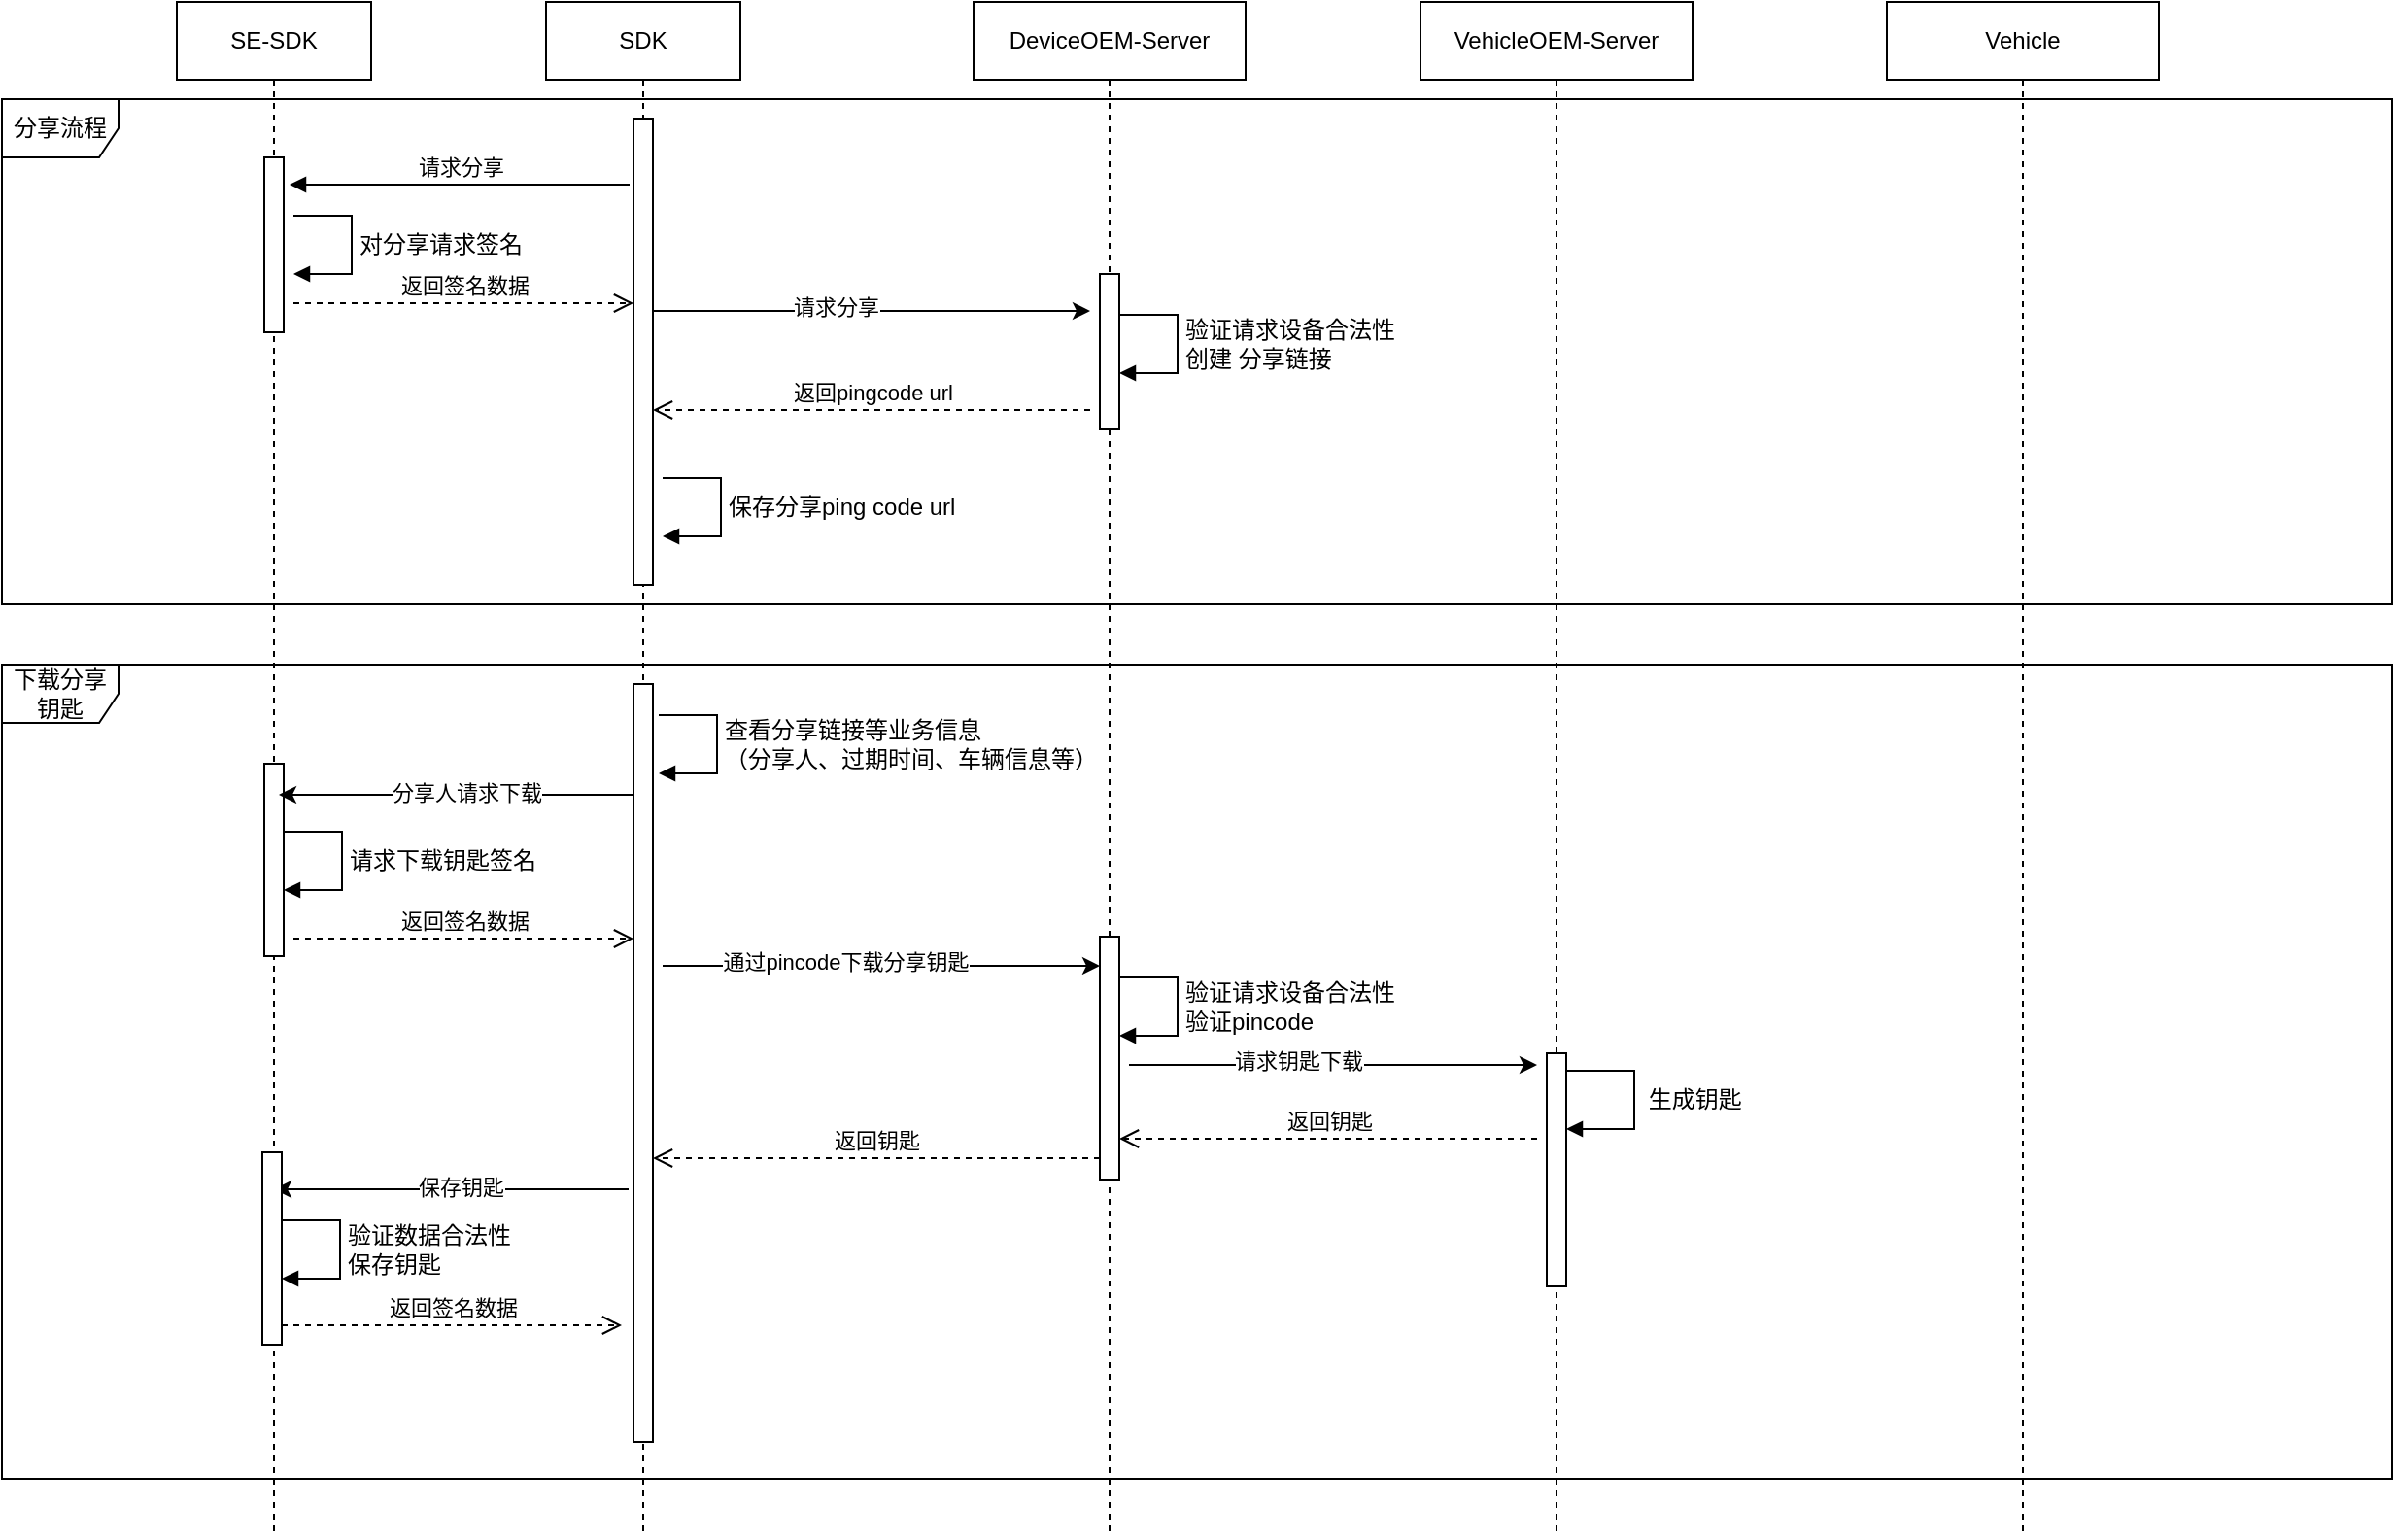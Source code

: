 <mxfile version="24.7.7">
  <diagram name="Page-1" id="2YBvvXClWsGukQMizWep">
    <mxGraphModel dx="2559" dy="927" grid="1" gridSize="10" guides="1" tooltips="1" connect="1" arrows="1" fold="1" page="1" pageScale="1" pageWidth="850" pageHeight="1100" math="0" shadow="0">
      <root>
        <mxCell id="0" />
        <mxCell id="1" parent="0" />
        <mxCell id="aM9ryv3xv72pqoxQDRHE-1" value="SE-SDK" style="shape=umlLifeline;perimeter=lifelinePerimeter;whiteSpace=wrap;html=1;container=0;dropTarget=0;collapsible=0;recursiveResize=0;outlineConnect=0;portConstraint=eastwest;newEdgeStyle={&quot;edgeStyle&quot;:&quot;elbowEdgeStyle&quot;,&quot;elbow&quot;:&quot;vertical&quot;,&quot;curved&quot;:0,&quot;rounded&quot;:0};" parent="1" vertex="1">
          <mxGeometry x="-350" y="40" width="100" height="790" as="geometry" />
        </mxCell>
        <mxCell id="aM9ryv3xv72pqoxQDRHE-2" value="" style="html=1;points=[];perimeter=orthogonalPerimeter;outlineConnect=0;targetShapes=umlLifeline;portConstraint=eastwest;newEdgeStyle={&quot;edgeStyle&quot;:&quot;elbowEdgeStyle&quot;,&quot;elbow&quot;:&quot;vertical&quot;,&quot;curved&quot;:0,&quot;rounded&quot;:0};" parent="aM9ryv3xv72pqoxQDRHE-1" vertex="1">
          <mxGeometry x="45" y="80" width="10" height="90" as="geometry" />
        </mxCell>
        <mxCell id="fJ_9bbSh1yOLhhSjH3SS-34" value="" style="html=1;points=[];perimeter=orthogonalPerimeter;outlineConnect=0;targetShapes=umlLifeline;portConstraint=eastwest;newEdgeStyle={&quot;edgeStyle&quot;:&quot;elbowEdgeStyle&quot;,&quot;elbow&quot;:&quot;vertical&quot;,&quot;curved&quot;:0,&quot;rounded&quot;:0};" vertex="1" parent="aM9ryv3xv72pqoxQDRHE-1">
          <mxGeometry x="45" y="392" width="10" height="99" as="geometry" />
        </mxCell>
        <mxCell id="aM9ryv3xv72pqoxQDRHE-5" value="SDK" style="shape=umlLifeline;perimeter=lifelinePerimeter;whiteSpace=wrap;html=1;container=0;dropTarget=0;collapsible=0;recursiveResize=0;outlineConnect=0;portConstraint=eastwest;newEdgeStyle={&quot;edgeStyle&quot;:&quot;elbowEdgeStyle&quot;,&quot;elbow&quot;:&quot;vertical&quot;,&quot;curved&quot;:0,&quot;rounded&quot;:0};" parent="1" vertex="1">
          <mxGeometry x="-160" y="40" width="100" height="790" as="geometry" />
        </mxCell>
        <mxCell id="aM9ryv3xv72pqoxQDRHE-6" value="" style="html=1;points=[];perimeter=orthogonalPerimeter;outlineConnect=0;targetShapes=umlLifeline;portConstraint=eastwest;newEdgeStyle={&quot;edgeStyle&quot;:&quot;elbowEdgeStyle&quot;,&quot;elbow&quot;:&quot;vertical&quot;,&quot;curved&quot;:0,&quot;rounded&quot;:0};" parent="aM9ryv3xv72pqoxQDRHE-5" vertex="1">
          <mxGeometry x="45" y="60" width="10" height="240" as="geometry" />
        </mxCell>
        <mxCell id="fJ_9bbSh1yOLhhSjH3SS-31" value="" style="html=1;points=[];perimeter=orthogonalPerimeter;outlineConnect=0;targetShapes=umlLifeline;portConstraint=eastwest;newEdgeStyle={&quot;edgeStyle&quot;:&quot;elbowEdgeStyle&quot;,&quot;elbow&quot;:&quot;vertical&quot;,&quot;curved&quot;:0,&quot;rounded&quot;:0};" vertex="1" parent="aM9ryv3xv72pqoxQDRHE-5">
          <mxGeometry x="45" y="351" width="10" height="390" as="geometry" />
        </mxCell>
        <mxCell id="aM9ryv3xv72pqoxQDRHE-7" value="请求分享" style="html=1;verticalAlign=bottom;endArrow=block;edgeStyle=elbowEdgeStyle;elbow=vertical;curved=0;rounded=0;" parent="1" edge="1">
          <mxGeometry relative="1" as="geometry">
            <mxPoint x="-117" y="134" as="sourcePoint" />
            <Array as="points" />
            <mxPoint x="-292" y="134" as="targetPoint" />
          </mxGeometry>
        </mxCell>
        <mxCell id="aM9ryv3xv72pqoxQDRHE-8" value="返回pingcode url" style="html=1;verticalAlign=bottom;endArrow=open;dashed=1;endSize=8;edgeStyle=elbowEdgeStyle;elbow=vertical;curved=0;rounded=0;" parent="1" edge="1">
          <mxGeometry relative="1" as="geometry">
            <mxPoint x="-105" y="250" as="targetPoint" />
            <Array as="points" />
            <mxPoint x="120" y="250" as="sourcePoint" />
          </mxGeometry>
        </mxCell>
        <mxCell id="aM9ryv3xv72pqoxQDRHE-10" value="返回签名数据" style="html=1;verticalAlign=bottom;endArrow=open;dashed=1;endSize=8;edgeStyle=elbowEdgeStyle;elbow=vertical;curved=0;rounded=0;" parent="1" edge="1">
          <mxGeometry relative="1" as="geometry">
            <mxPoint x="-115" y="195" as="targetPoint" />
            <Array as="points">
              <mxPoint x="-200" y="195" />
            </Array>
            <mxPoint x="-290" y="195" as="sourcePoint" />
          </mxGeometry>
        </mxCell>
        <mxCell id="fJ_9bbSh1yOLhhSjH3SS-1" value="DeviceOEM-Server" style="shape=umlLifeline;perimeter=lifelinePerimeter;whiteSpace=wrap;html=1;container=0;dropTarget=0;collapsible=0;recursiveResize=0;outlineConnect=0;portConstraint=eastwest;newEdgeStyle={&quot;edgeStyle&quot;:&quot;elbowEdgeStyle&quot;,&quot;elbow&quot;:&quot;vertical&quot;,&quot;curved&quot;:0,&quot;rounded&quot;:0};" vertex="1" parent="1">
          <mxGeometry x="60" y="40" width="140" height="790" as="geometry" />
        </mxCell>
        <mxCell id="fJ_9bbSh1yOLhhSjH3SS-2" value="" style="html=1;points=[];perimeter=orthogonalPerimeter;outlineConnect=0;targetShapes=umlLifeline;portConstraint=eastwest;newEdgeStyle={&quot;edgeStyle&quot;:&quot;elbowEdgeStyle&quot;,&quot;elbow&quot;:&quot;vertical&quot;,&quot;curved&quot;:0,&quot;rounded&quot;:0};" vertex="1" parent="fJ_9bbSh1yOLhhSjH3SS-1">
          <mxGeometry x="65" y="140" width="10" height="80" as="geometry" />
        </mxCell>
        <mxCell id="fJ_9bbSh1yOLhhSjH3SS-39" value="" style="html=1;points=[];perimeter=orthogonalPerimeter;outlineConnect=0;targetShapes=umlLifeline;portConstraint=eastwest;newEdgeStyle={&quot;edgeStyle&quot;:&quot;elbowEdgeStyle&quot;,&quot;elbow&quot;:&quot;vertical&quot;,&quot;curved&quot;:0,&quot;rounded&quot;:0};" vertex="1" parent="fJ_9bbSh1yOLhhSjH3SS-1">
          <mxGeometry x="65" y="481" width="10" height="125" as="geometry" />
        </mxCell>
        <mxCell id="fJ_9bbSh1yOLhhSjH3SS-42" value="" style="endArrow=classic;html=1;rounded=0;" edge="1" parent="fJ_9bbSh1yOLhhSjH3SS-1">
          <mxGeometry width="50" height="50" relative="1" as="geometry">
            <mxPoint x="80" y="547" as="sourcePoint" />
            <mxPoint x="290" y="547" as="targetPoint" />
          </mxGeometry>
        </mxCell>
        <mxCell id="fJ_9bbSh1yOLhhSjH3SS-43" value="请求钥匙下载" style="edgeLabel;html=1;align=center;verticalAlign=middle;resizable=0;points=[];" vertex="1" connectable="0" parent="fJ_9bbSh1yOLhhSjH3SS-42">
          <mxGeometry x="-0.17" y="2" relative="1" as="geometry">
            <mxPoint as="offset" />
          </mxGeometry>
        </mxCell>
        <mxCell id="fJ_9bbSh1yOLhhSjH3SS-44" value="返回钥匙" style="html=1;verticalAlign=bottom;endArrow=open;dashed=1;endSize=8;edgeStyle=elbowEdgeStyle;elbow=vertical;curved=0;rounded=0;" edge="1" parent="fJ_9bbSh1yOLhhSjH3SS-1" target="fJ_9bbSh1yOLhhSjH3SS-39">
          <mxGeometry relative="1" as="geometry">
            <mxPoint x="80" y="583" as="targetPoint" />
            <Array as="points" />
            <mxPoint x="290" y="585" as="sourcePoint" />
          </mxGeometry>
        </mxCell>
        <mxCell id="fJ_9bbSh1yOLhhSjH3SS-45" value="验证请求设备合法性&lt;div&gt;验证pincode&lt;/div&gt;" style="html=1;align=left;spacingLeft=2;endArrow=block;rounded=0;edgeStyle=orthogonalEdgeStyle;curved=0;rounded=0;fontFamily=Helvetica;fontSize=12;fontColor=default;" edge="1" parent="fJ_9bbSh1yOLhhSjH3SS-1">
          <mxGeometry relative="1" as="geometry">
            <mxPoint x="75" y="502" as="sourcePoint" />
            <Array as="points">
              <mxPoint x="105" y="502" />
              <mxPoint x="105" y="532" />
            </Array>
            <mxPoint x="75" y="532" as="targetPoint" />
          </mxGeometry>
        </mxCell>
        <mxCell id="fJ_9bbSh1yOLhhSjH3SS-3" value="VehicleOEM-Server" style="shape=umlLifeline;perimeter=lifelinePerimeter;whiteSpace=wrap;html=1;container=0;dropTarget=0;collapsible=0;recursiveResize=0;outlineConnect=0;portConstraint=eastwest;newEdgeStyle={&quot;edgeStyle&quot;:&quot;elbowEdgeStyle&quot;,&quot;elbow&quot;:&quot;vertical&quot;,&quot;curved&quot;:0,&quot;rounded&quot;:0};" vertex="1" parent="1">
          <mxGeometry x="290" y="40" width="140" height="790" as="geometry" />
        </mxCell>
        <mxCell id="fJ_9bbSh1yOLhhSjH3SS-40" value="" style="html=1;points=[];perimeter=orthogonalPerimeter;outlineConnect=0;targetShapes=umlLifeline;portConstraint=eastwest;newEdgeStyle={&quot;edgeStyle&quot;:&quot;elbowEdgeStyle&quot;,&quot;elbow&quot;:&quot;vertical&quot;,&quot;curved&quot;:0,&quot;rounded&quot;:0};" vertex="1" parent="fJ_9bbSh1yOLhhSjH3SS-3">
          <mxGeometry x="65" y="541" width="10" height="120" as="geometry" />
        </mxCell>
        <mxCell id="fJ_9bbSh1yOLhhSjH3SS-41" value="&amp;nbsp;生成钥匙" style="html=1;align=left;spacingLeft=2;endArrow=block;rounded=0;edgeStyle=orthogonalEdgeStyle;curved=0;rounded=0;fontFamily=Helvetica;fontSize=12;fontColor=default;" edge="1" parent="fJ_9bbSh1yOLhhSjH3SS-3">
          <mxGeometry relative="1" as="geometry">
            <mxPoint x="75" y="550" as="sourcePoint" />
            <Array as="points">
              <mxPoint x="110" y="550" />
              <mxPoint x="110" y="580" />
            </Array>
            <mxPoint x="75" y="580" as="targetPoint" />
          </mxGeometry>
        </mxCell>
        <mxCell id="fJ_9bbSh1yOLhhSjH3SS-5" value="Vehicle" style="shape=umlLifeline;perimeter=lifelinePerimeter;whiteSpace=wrap;html=1;container=0;dropTarget=0;collapsible=0;recursiveResize=0;outlineConnect=0;portConstraint=eastwest;newEdgeStyle={&quot;edgeStyle&quot;:&quot;elbowEdgeStyle&quot;,&quot;elbow&quot;:&quot;vertical&quot;,&quot;curved&quot;:0,&quot;rounded&quot;:0};" vertex="1" parent="1">
          <mxGeometry x="530" y="40" width="140" height="790" as="geometry" />
        </mxCell>
        <mxCell id="fJ_9bbSh1yOLhhSjH3SS-7" value="" style="endArrow=classic;html=1;rounded=0;" edge="1" parent="1">
          <mxGeometry width="50" height="50" relative="1" as="geometry">
            <mxPoint x="-105" y="199" as="sourcePoint" />
            <mxPoint x="120" y="199" as="targetPoint" />
          </mxGeometry>
        </mxCell>
        <mxCell id="fJ_9bbSh1yOLhhSjH3SS-8" value="请求分享" style="edgeLabel;html=1;align=center;verticalAlign=middle;resizable=0;points=[];" vertex="1" connectable="0" parent="fJ_9bbSh1yOLhhSjH3SS-7">
          <mxGeometry x="-0.17" y="2" relative="1" as="geometry">
            <mxPoint as="offset" />
          </mxGeometry>
        </mxCell>
        <mxCell id="fJ_9bbSh1yOLhhSjH3SS-26" value="验证请求设备合法性&lt;div&gt;创建 分享链接&lt;br&gt;&lt;/div&gt;" style="html=1;align=left;spacingLeft=2;endArrow=block;rounded=0;edgeStyle=orthogonalEdgeStyle;curved=0;rounded=0;fontFamily=Helvetica;fontSize=12;fontColor=default;" edge="1" parent="1">
          <mxGeometry relative="1" as="geometry">
            <mxPoint x="135" y="201" as="sourcePoint" />
            <Array as="points">
              <mxPoint x="165" y="201" />
              <mxPoint x="165" y="231" />
            </Array>
            <mxPoint x="135" y="231" as="targetPoint" />
          </mxGeometry>
        </mxCell>
        <mxCell id="fJ_9bbSh1yOLhhSjH3SS-27" value="保存分享ping code url" style="html=1;align=left;spacingLeft=2;endArrow=block;rounded=0;edgeStyle=orthogonalEdgeStyle;curved=0;rounded=0;fontFamily=Helvetica;fontSize=12;fontColor=default;" edge="1" parent="1">
          <mxGeometry relative="1" as="geometry">
            <mxPoint x="-100" y="285" as="sourcePoint" />
            <Array as="points">
              <mxPoint x="-70" y="285" />
              <mxPoint x="-70" y="315" />
            </Array>
            <mxPoint x="-100" y="315" as="targetPoint" />
          </mxGeometry>
        </mxCell>
        <mxCell id="fJ_9bbSh1yOLhhSjH3SS-28" value="分享流程" style="shape=umlFrame;whiteSpace=wrap;html=1;pointerEvents=0;sketch=0;strokeColor=default;align=center;verticalAlign=middle;fontFamily=Helvetica;fontSize=12;fontColor=default;fillColor=default;" vertex="1" parent="1">
          <mxGeometry x="-440" y="90" width="1230" height="260" as="geometry" />
        </mxCell>
        <mxCell id="fJ_9bbSh1yOLhhSjH3SS-29" value="对分享请求签名" style="html=1;align=left;spacingLeft=2;endArrow=block;rounded=0;edgeStyle=orthogonalEdgeStyle;curved=0;rounded=0;fontFamily=Helvetica;fontSize=12;fontColor=default;" edge="1" parent="1">
          <mxGeometry relative="1" as="geometry">
            <mxPoint x="-290" y="150" as="sourcePoint" />
            <Array as="points">
              <mxPoint x="-260" y="150" />
              <mxPoint x="-260" y="180" />
            </Array>
            <mxPoint x="-290" y="180" as="targetPoint" />
          </mxGeometry>
        </mxCell>
        <mxCell id="fJ_9bbSh1yOLhhSjH3SS-30" value="查看分享链接等业务信息&lt;div&gt;（分享人、过期时间、车辆信息等）&lt;/div&gt;" style="html=1;align=left;spacingLeft=2;endArrow=block;rounded=0;edgeStyle=orthogonalEdgeStyle;curved=0;rounded=0;fontFamily=Helvetica;fontSize=12;fontColor=default;" edge="1" parent="1">
          <mxGeometry relative="1" as="geometry">
            <mxPoint x="-102" y="407" as="sourcePoint" />
            <Array as="points">
              <mxPoint x="-72" y="407" />
              <mxPoint x="-72" y="437" />
            </Array>
            <mxPoint x="-102" y="437" as="targetPoint" />
          </mxGeometry>
        </mxCell>
        <mxCell id="fJ_9bbSh1yOLhhSjH3SS-32" value="" style="endArrow=classic;html=1;rounded=0;" edge="1" parent="1">
          <mxGeometry width="50" height="50" relative="1" as="geometry">
            <mxPoint x="-115" y="448" as="sourcePoint" />
            <mxPoint x="-297.5" y="448" as="targetPoint" />
          </mxGeometry>
        </mxCell>
        <mxCell id="fJ_9bbSh1yOLhhSjH3SS-33" value="分享人请求下载" style="edgeLabel;html=1;align=center;verticalAlign=middle;resizable=0;points=[];" vertex="1" connectable="0" parent="fJ_9bbSh1yOLhhSjH3SS-32">
          <mxGeometry x="-0.17" y="2" relative="1" as="geometry">
            <mxPoint x="-11" y="-3" as="offset" />
          </mxGeometry>
        </mxCell>
        <mxCell id="fJ_9bbSh1yOLhhSjH3SS-35" value="请求下载钥匙签名" style="html=1;align=left;spacingLeft=2;endArrow=block;rounded=0;edgeStyle=orthogonalEdgeStyle;curved=0;rounded=0;fontFamily=Helvetica;fontSize=12;fontColor=default;" edge="1" parent="1">
          <mxGeometry relative="1" as="geometry">
            <mxPoint x="-295" y="467" as="sourcePoint" />
            <Array as="points">
              <mxPoint x="-265" y="467" />
              <mxPoint x="-265" y="497" />
            </Array>
            <mxPoint x="-295" y="497" as="targetPoint" />
          </mxGeometry>
        </mxCell>
        <mxCell id="fJ_9bbSh1yOLhhSjH3SS-36" value="返回签名数据" style="html=1;verticalAlign=bottom;endArrow=open;dashed=1;endSize=8;edgeStyle=elbowEdgeStyle;elbow=vertical;curved=0;rounded=0;" edge="1" parent="1">
          <mxGeometry relative="1" as="geometry">
            <mxPoint x="-115" y="522" as="targetPoint" />
            <Array as="points">
              <mxPoint x="-200" y="522" />
            </Array>
            <mxPoint x="-290" y="522" as="sourcePoint" />
          </mxGeometry>
        </mxCell>
        <mxCell id="fJ_9bbSh1yOLhhSjH3SS-37" value="" style="endArrow=classic;html=1;rounded=0;" edge="1" parent="1">
          <mxGeometry width="50" height="50" relative="1" as="geometry">
            <mxPoint x="-100" y="536" as="sourcePoint" />
            <mxPoint x="125" y="536" as="targetPoint" />
          </mxGeometry>
        </mxCell>
        <mxCell id="fJ_9bbSh1yOLhhSjH3SS-38" value="通过pincode下载分享钥匙" style="edgeLabel;html=1;align=center;verticalAlign=middle;resizable=0;points=[];" vertex="1" connectable="0" parent="fJ_9bbSh1yOLhhSjH3SS-37">
          <mxGeometry x="-0.17" y="2" relative="1" as="geometry">
            <mxPoint as="offset" />
          </mxGeometry>
        </mxCell>
        <mxCell id="fJ_9bbSh1yOLhhSjH3SS-48" value="下载分享钥匙" style="shape=umlFrame;whiteSpace=wrap;html=1;pointerEvents=0;sketch=0;strokeColor=default;align=center;verticalAlign=middle;fontFamily=Helvetica;fontSize=12;fontColor=default;fillColor=default;" vertex="1" parent="1">
          <mxGeometry x="-440" y="381" width="1230" height="419" as="geometry" />
        </mxCell>
        <mxCell id="fJ_9bbSh1yOLhhSjH3SS-49" value="返回钥匙" style="html=1;verticalAlign=bottom;endArrow=open;dashed=1;endSize=8;edgeStyle=elbowEdgeStyle;elbow=vertical;curved=0;rounded=0;" edge="1" parent="1" target="fJ_9bbSh1yOLhhSjH3SS-31">
          <mxGeometry relative="1" as="geometry">
            <mxPoint x="-90" y="635" as="targetPoint" />
            <Array as="points" />
            <mxPoint x="125" y="635" as="sourcePoint" />
          </mxGeometry>
        </mxCell>
        <mxCell id="fJ_9bbSh1yOLhhSjH3SS-51" value="" style="endArrow=classic;html=1;rounded=0;" edge="1" parent="1">
          <mxGeometry width="50" height="50" relative="1" as="geometry">
            <mxPoint x="-117.5" y="651" as="sourcePoint" />
            <mxPoint x="-300" y="651" as="targetPoint" />
          </mxGeometry>
        </mxCell>
        <mxCell id="fJ_9bbSh1yOLhhSjH3SS-52" value="保存钥匙" style="edgeLabel;html=1;align=center;verticalAlign=middle;resizable=0;points=[];" vertex="1" connectable="0" parent="fJ_9bbSh1yOLhhSjH3SS-51">
          <mxGeometry x="-0.17" y="2" relative="1" as="geometry">
            <mxPoint x="-11" y="-3" as="offset" />
          </mxGeometry>
        </mxCell>
        <mxCell id="fJ_9bbSh1yOLhhSjH3SS-53" value="" style="html=1;points=[];perimeter=orthogonalPerimeter;outlineConnect=0;targetShapes=umlLifeline;portConstraint=eastwest;newEdgeStyle={&quot;edgeStyle&quot;:&quot;elbowEdgeStyle&quot;,&quot;elbow&quot;:&quot;vertical&quot;,&quot;curved&quot;:0,&quot;rounded&quot;:0};" vertex="1" parent="1">
          <mxGeometry x="-306" y="632" width="10" height="99" as="geometry" />
        </mxCell>
        <mxCell id="fJ_9bbSh1yOLhhSjH3SS-54" value="验证数据合法性&lt;div&gt;保存钥匙&lt;/div&gt;" style="html=1;align=left;spacingLeft=2;endArrow=block;rounded=0;edgeStyle=orthogonalEdgeStyle;curved=0;rounded=0;fontFamily=Helvetica;fontSize=12;fontColor=default;" edge="1" parent="1">
          <mxGeometry relative="1" as="geometry">
            <mxPoint x="-296" y="667" as="sourcePoint" />
            <Array as="points">
              <mxPoint x="-266" y="667" />
              <mxPoint x="-266" y="697" />
            </Array>
            <mxPoint x="-296" y="697" as="targetPoint" />
          </mxGeometry>
        </mxCell>
        <mxCell id="fJ_9bbSh1yOLhhSjH3SS-55" value="返回签名数据" style="html=1;verticalAlign=bottom;endArrow=open;dashed=1;endSize=8;edgeStyle=elbowEdgeStyle;elbow=vertical;curved=0;rounded=0;" edge="1" parent="1">
          <mxGeometry relative="1" as="geometry">
            <mxPoint x="-121" y="721" as="targetPoint" />
            <Array as="points">
              <mxPoint x="-206" y="721" />
            </Array>
            <mxPoint x="-296" y="721" as="sourcePoint" />
          </mxGeometry>
        </mxCell>
      </root>
    </mxGraphModel>
  </diagram>
</mxfile>
